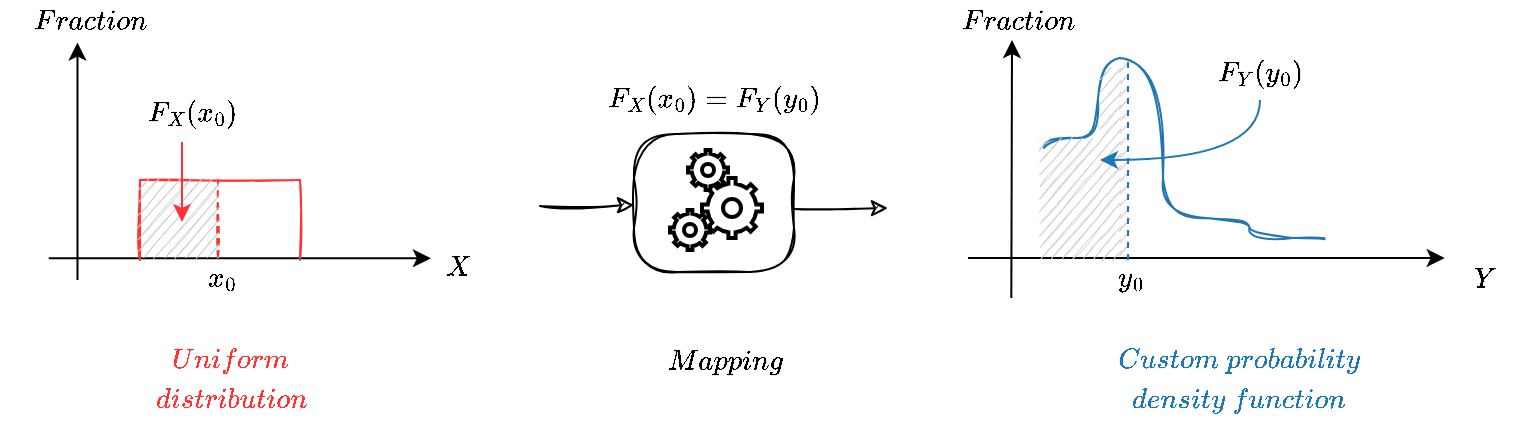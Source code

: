 <mxfile version="14.7.2" type="device"><diagram id="WSlMkCQ13UK6QgrH7Gsg" name="Page-1"><mxGraphModel dx="868" dy="527" grid="1" gridSize="10" guides="1" tooltips="1" connect="1" arrows="1" fold="1" page="1" pageScale="1" pageWidth="1654" pageHeight="2336" math="1" shadow="0"><root><mxCell id="0"/><mxCell id="1" parent="0"/><mxCell id="10so3J0TCFLGLG7EqulV-1" value="" style="endArrow=classic;html=1;" edge="1" parent="1"><mxGeometry x="111.378" y="83.323" width="35.937" height="28.261" as="geometry"><mxPoint x="128.75" y="210" as="sourcePoint"/><mxPoint x="128.747" y="91.303" as="targetPoint"/></mxGeometry></mxCell><mxCell id="10so3J0TCFLGLG7EqulV-2" value="" style="endArrow=classic;html=1;" edge="1" parent="1"><mxGeometry x="114.375" y="79.435" width="35.937" height="28.261" as="geometry"><mxPoint x="114.375" y="199.128" as="sourcePoint"/><mxPoint x="305.442" y="199.128" as="targetPoint"/></mxGeometry></mxCell><mxCell id="10so3J0TCFLGLG7EqulV-3" value="$$X$$" style="text;html=1;align=center;verticalAlign=middle;resizable=0;points=[];autosize=1;strokeColor=none;" vertex="1" parent="1"><mxGeometry x="294.063" y="193.046" width="50" height="20" as="geometry"/></mxCell><mxCell id="10so3J0TCFLGLG7EqulV-4" value="$$Fraction$$" style="text;html=1;align=center;verticalAlign=middle;resizable=0;points=[];autosize=1;strokeColor=none;" vertex="1" parent="1"><mxGeometry x="90" y="70" width="90" height="20" as="geometry"/></mxCell><mxCell id="10so3J0TCFLGLG7EqulV-5" value="" style="endArrow=none;html=1;exitX=0.5;exitY=0;exitDx=0;exitDy=0;entryX=0.5;entryY=0;entryDx=0;entryDy=0;edgeStyle=orthogonalEdgeStyle;curved=1;sketch=1;strokeColor=#1F77B4;" edge="1" parent="1"><mxGeometry x="574" y="49" width="50" height="50" as="geometry"><mxPoint x="628.167" y="139" as="sourcePoint"/><mxPoint x="649.833" y="99" as="targetPoint"/><Array as="points"><mxPoint x="639" y="139"/><mxPoint x="639" y="99"/></Array></mxGeometry></mxCell><mxCell id="10so3J0TCFLGLG7EqulV-6" value="" style="endArrow=none;html=1;exitX=0.5;exitY=0;exitDx=0;exitDy=0;edgeStyle=orthogonalEdgeStyle;curved=1;sketch=1;strokeColor=#1F77B4;" edge="1" parent="1"><mxGeometry x="574" y="49" width="50" height="50" as="geometry"><mxPoint x="649.833" y="99" as="sourcePoint"/><mxPoint x="671.5" y="159" as="targetPoint"/><Array as="points"><mxPoint x="671.5" y="99"/></Array></mxGeometry></mxCell><mxCell id="10so3J0TCFLGLG7EqulV-7" value="" style="endArrow=none;html=1;strokeColor=#1F77B4;entryX=0.5;entryY=0;entryDx=0;entryDy=0;edgeStyle=orthogonalEdgeStyle;curved=1;sketch=1;" edge="1" parent="1"><mxGeometry x="574" y="49" width="50" height="50" as="geometry"><mxPoint x="611.917" y="144" as="sourcePoint"/><mxPoint x="628.167" y="139" as="targetPoint"/><Array as="points"><mxPoint x="611.917" y="144"/><mxPoint x="611.917" y="139"/></Array></mxGeometry></mxCell><mxCell id="10so3J0TCFLGLG7EqulV-8" value="" style="endArrow=classic;html=1;" edge="1" parent="1"><mxGeometry x="574" y="49" width="50" height="50" as="geometry"><mxPoint x="595.667" y="219" as="sourcePoint"/><mxPoint x="596" y="90" as="targetPoint"/></mxGeometry></mxCell><mxCell id="10so3J0TCFLGLG7EqulV-9" value="" style="endArrow=classic;html=1;" edge="1" parent="1"><mxGeometry x="574" y="49" width="50" height="50" as="geometry"><mxPoint x="574" y="199" as="sourcePoint"/><mxPoint x="812.333" y="199" as="targetPoint"/></mxGeometry></mxCell><mxCell id="10so3J0TCFLGLG7EqulV-10" value="$$Y$$" style="text;html=1;align=center;verticalAlign=middle;resizable=0;points=[];autosize=1;strokeColor=none;" vertex="1" parent="1"><mxGeometry x="806.917" y="199" width="50" height="20" as="geometry"/></mxCell><mxCell id="10so3J0TCFLGLG7EqulV-11" value="$$Fraction$$" style="text;html=1;align=center;verticalAlign=middle;resizable=0;points=[];autosize=1;strokeColor=none;" vertex="1" parent="1"><mxGeometry x="554" y="70" width="90" height="20" as="geometry"/></mxCell><mxCell id="10so3J0TCFLGLG7EqulV-12" value="" style="endArrow=none;html=1;fontColor=#FF3333;exitX=0.5;exitY=0;exitDx=0;exitDy=0;entryX=0.5;entryY=0;entryDx=0;entryDy=0;edgeStyle=orthogonalEdgeStyle;curved=1;sketch=1;strokeColor=#1F77B4;" edge="1" parent="1"><mxGeometry x="574" y="49" width="50" height="50" as="geometry"><mxPoint x="671.5" y="159" as="sourcePoint"/><mxPoint x="714.833" y="184" as="targetPoint"/><Array as="points"><mxPoint x="671.5" y="179"/><mxPoint x="714.833" y="179"/></Array></mxGeometry></mxCell><mxCell id="10so3J0TCFLGLG7EqulV-13" value="" style="endArrow=none;html=1;fontColor=#FF3333;exitX=0.5;exitY=0;exitDx=0;exitDy=0;edgeStyle=orthogonalEdgeStyle;curved=1;sketch=1;strokeColor=#1F77B4;" edge="1" parent="1"><mxGeometry x="574" y="49" width="50" height="50" as="geometry"><mxPoint x="714.833" y="184" as="sourcePoint"/><mxPoint x="769" y="194" as="targetPoint"/><Array as="points"><mxPoint x="714.833" y="189"/><mxPoint x="758.167" y="189"/><mxPoint x="758.167" y="191.5"/><mxPoint x="769" y="191.5"/></Array></mxGeometry></mxCell><mxCell id="10so3J0TCFLGLG7EqulV-14" value="" style="rounded=0;whiteSpace=wrap;html=1;fontColor=#FF3333;strokeColor=none;" vertex="1" parent="1"><mxGeometry x="752.75" y="181.5" width="21.667" height="15" as="geometry"/></mxCell><mxCell id="10so3J0TCFLGLG7EqulV-15" value="" style="endArrow=none;html=1;sketch=1;strokeColor=#FF3333;" edge="1" parent="1"><mxGeometry width="50" height="50" relative="1" as="geometry"><mxPoint x="160" y="160" as="sourcePoint"/><mxPoint x="240" y="160" as="targetPoint"/></mxGeometry></mxCell><mxCell id="10so3J0TCFLGLG7EqulV-16" value="" style="endArrow=none;html=1;sketch=1;strokeColor=#FF3333;" edge="1" parent="1"><mxGeometry width="50" height="50" relative="1" as="geometry"><mxPoint x="160" y="200" as="sourcePoint"/><mxPoint x="160" y="160" as="targetPoint"/></mxGeometry></mxCell><mxCell id="10so3J0TCFLGLG7EqulV-17" value="" style="endArrow=none;html=1;sketch=1;strokeColor=#FF3333;" edge="1" parent="1"><mxGeometry width="50" height="50" relative="1" as="geometry"><mxPoint x="240" y="200" as="sourcePoint"/><mxPoint x="240" y="160" as="targetPoint"/></mxGeometry></mxCell><mxCell id="10so3J0TCFLGLG7EqulV-18" value="" style="rounded=1;whiteSpace=wrap;html=1;sketch=1;strokeColor=#000000;fillColor=#ffffff;arcSize=32;" vertex="1" parent="1"><mxGeometry x="407" y="137" width="80" height="69" as="geometry"/></mxCell><mxCell id="10so3J0TCFLGLG7EqulV-19" value="" style="html=1;verticalLabelPosition=bottom;align=center;labelBackgroundColor=#ffffff;verticalAlign=top;strokeWidth=2;shadow=0;dashed=0;shape=mxgraph.ios7.icons.settings;" vertex="1" parent="1"><mxGeometry x="441" y="159" width="30" height="30" as="geometry"/></mxCell><mxCell id="10so3J0TCFLGLG7EqulV-20" value="" style="html=1;verticalLabelPosition=bottom;align=center;labelBackgroundColor=#ffffff;verticalAlign=top;strokeWidth=2;shadow=0;dashed=0;shape=mxgraph.ios7.icons.settings;" vertex="1" parent="1"><mxGeometry x="425" y="175" width="20" height="20" as="geometry"/></mxCell><mxCell id="10so3J0TCFLGLG7EqulV-21" value="" style="html=1;verticalLabelPosition=bottom;align=center;labelBackgroundColor=#ffffff;verticalAlign=top;strokeWidth=2;shadow=0;dashed=0;shape=mxgraph.ios7.icons.settings;" vertex="1" parent="1"><mxGeometry x="434" y="145" width="20" height="20" as="geometry"/></mxCell><mxCell id="10so3J0TCFLGLG7EqulV-22" value="" style="endArrow=classic;html=1;sketch=1;" edge="1" parent="1"><mxGeometry width="50" height="50" relative="1" as="geometry"><mxPoint x="360" y="173" as="sourcePoint"/><mxPoint x="407" y="172.5" as="targetPoint"/></mxGeometry></mxCell><mxCell id="10so3J0TCFLGLG7EqulV-23" value="" style="endArrow=classic;html=1;sketch=1;" edge="1" parent="1"><mxGeometry width="50" height="50" relative="1" as="geometry"><mxPoint x="487" y="174.5" as="sourcePoint"/><mxPoint x="534" y="174" as="targetPoint"/></mxGeometry></mxCell><mxCell id="10so3J0TCFLGLG7EqulV-30" value="$$Uniform$$" style="text;html=1;align=center;verticalAlign=middle;resizable=0;points=[];autosize=1;strokeColor=none;fontColor=#FF3333;" vertex="1" parent="1"><mxGeometry x="165" y="240" width="80" height="20" as="geometry"/></mxCell><mxCell id="10so3J0TCFLGLG7EqulV-31" value="$$Custom&amp;nbsp;\ probability$$" style="text;html=1;align=center;verticalAlign=middle;resizable=0;points=[];autosize=1;strokeColor=none;fontColor=#1F77B4;" vertex="1" parent="1"><mxGeometry x="634.0" y="240" width="150" height="20" as="geometry"/></mxCell><mxCell id="10so3J0TCFLGLG7EqulV-32" value="$$density \ function$$" style="text;html=1;align=center;verticalAlign=middle;resizable=0;points=[];autosize=1;strokeColor=none;fontColor=#1F77B4;" vertex="1" parent="1"><mxGeometry x="644" y="260" width="130" height="20" as="geometry"/></mxCell><mxCell id="10so3J0TCFLGLG7EqulV-33" value="$$distribution$$" style="text;html=1;align=center;verticalAlign=middle;resizable=0;points=[];autosize=1;strokeColor=none;fontColor=#FF3333;" vertex="1" parent="1"><mxGeometry x="155" y="260" width="100" height="20" as="geometry"/></mxCell><mxCell id="10so3J0TCFLGLG7EqulV-34" value="$$Mapping$$" style="text;html=1;align=center;verticalAlign=middle;resizable=0;points=[];autosize=1;strokeColor=none;" vertex="1" parent="1"><mxGeometry x="407" y="240" width="90" height="20" as="geometry"/></mxCell><mxCell id="10so3J0TCFLGLG7EqulV-37" value="$$x_0$$" style="text;html=1;align=center;verticalAlign=middle;resizable=0;points=[];autosize=1;strokeColor=none;" vertex="1" parent="1"><mxGeometry x="171" y="199" width="60" height="20" as="geometry"/></mxCell><mxCell id="10so3J0TCFLGLG7EqulV-38" value="" style="endArrow=none;dashed=1;html=1;exitX=0.466;exitY=-0.031;exitDx=0;exitDy=0;exitPerimeter=0;sketch=1;strokeColor=#FF3333;" edge="1" parent="1" source="10so3J0TCFLGLG7EqulV-37"><mxGeometry width="50" height="50" relative="1" as="geometry"><mxPoint x="200" y="180" as="sourcePoint"/><mxPoint x="199" y="160" as="targetPoint"/></mxGeometry></mxCell><mxCell id="10so3J0TCFLGLG7EqulV-39" value="" style="rounded=0;whiteSpace=wrap;html=1;strokeColor=none;sketch=1;fillColor=#CCCCCC;" vertex="1" parent="1"><mxGeometry x="159" y="159.5" width="40" height="39.5" as="geometry"/></mxCell><mxCell id="10so3J0TCFLGLG7EqulV-41" value="" style="rounded=0;whiteSpace=wrap;html=1;sketch=1;fillColor=#CCCCCC;strokeColor=none;" vertex="1" parent="1"><mxGeometry x="610" y="139" width="30" height="60" as="geometry"/></mxCell><mxCell id="10so3J0TCFLGLG7EqulV-42" value="" style="rounded=0;whiteSpace=wrap;html=1;sketch=1;fillColor=#CCCCCC;strokeColor=none;" vertex="1" parent="1"><mxGeometry x="640" y="104" width="10" height="95" as="geometry"/></mxCell><mxCell id="10so3J0TCFLGLG7EqulV-43" value="" style="rounded=0;whiteSpace=wrap;html=1;sketch=1;fillColor=#CCCCCC;strokeColor=none;" vertex="1" parent="1"><mxGeometry x="650" y="100" width="4" height="100" as="geometry"/></mxCell><mxCell id="10so3J0TCFLGLG7EqulV-44" value="" style="endArrow=none;dashed=1;html=1;entryX=1;entryY=0;entryDx=0;entryDy=0;exitX=1;exitY=1;exitDx=0;exitDy=0;strokeColor=#1F77B4;" edge="1" parent="1" source="10so3J0TCFLGLG7EqulV-43" target="10so3J0TCFLGLG7EqulV-43"><mxGeometry width="50" height="50" relative="1" as="geometry"><mxPoint x="680" y="160" as="sourcePoint"/><mxPoint x="730" y="110" as="targetPoint"/></mxGeometry></mxCell><mxCell id="10so3J0TCFLGLG7EqulV-45" value="$$y_0$$" style="text;html=1;align=center;verticalAlign=middle;resizable=0;points=[];autosize=1;strokeColor=none;" vertex="1" parent="1"><mxGeometry x="625" y="199" width="60" height="20" as="geometry"/></mxCell><mxCell id="10so3J0TCFLGLG7EqulV-46" value="$$F_X(x_0)$$" style="text;html=1;align=center;verticalAlign=middle;resizable=0;points=[];autosize=1;strokeColor=none;" vertex="1" parent="1"><mxGeometry x="141" y="117" width="90" height="20" as="geometry"/></mxCell><mxCell id="10so3J0TCFLGLG7EqulV-47" value="$$F_Y(y_0)$$" style="text;html=1;align=center;verticalAlign=middle;resizable=0;points=[];autosize=1;strokeColor=none;" vertex="1" parent="1"><mxGeometry x="675" y="97" width="90" height="20" as="geometry"/></mxCell><mxCell id="10so3J0TCFLGLG7EqulV-49" value="" style="endArrow=classic;html=1;strokeColor=#1F77B4;edgeStyle=orthogonalEdgeStyle;curved=1;" edge="1" parent="1"><mxGeometry width="50" height="50" relative="1" as="geometry"><mxPoint x="720" y="120" as="sourcePoint"/><mxPoint x="640" y="150" as="targetPoint"/><Array as="points"><mxPoint x="720" y="150"/></Array></mxGeometry></mxCell><mxCell id="10so3J0TCFLGLG7EqulV-50" value="" style="endArrow=classic;html=1;strokeColor=#FF3333;" edge="1" parent="1"><mxGeometry width="50" height="50" relative="1" as="geometry"><mxPoint x="181" y="141" as="sourcePoint"/><mxPoint x="181" y="181" as="targetPoint"/></mxGeometry></mxCell><mxCell id="10so3J0TCFLGLG7EqulV-52" value="$$F_X(x_0) = F_Y(y_0)$$" style="text;html=1;align=center;verticalAlign=middle;resizable=0;points=[];autosize=1;strokeColor=none;" vertex="1" parent="1"><mxGeometry x="372" y="110" width="150" height="20" as="geometry"/></mxCell></root></mxGraphModel></diagram></mxfile>